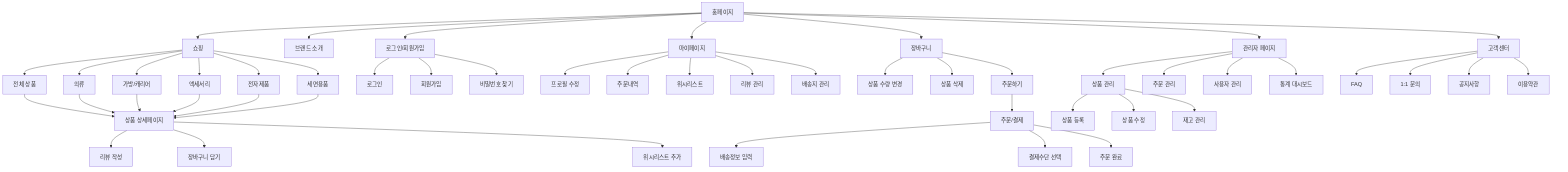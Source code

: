 graph TD
    A[홈페이지] --> B[쇼핑]
    A --> C[브랜드 소개]
    A --> D[고객센터]
    A --> E[로그인/회원가입]
    
    B --> B1[전체 상품]
    B --> B2[의류]
    B --> B3[가방/캐리어]
    B --> B4[액세서리]
    B --> B5[전자제품]
    B --> B6[세면용품]
    
    B1 --> B1a[상품 상세페이지]
    B2 --> B1a
    B3 --> B1a
    B4 --> B1a
    B5 --> B1a
    B6 --> B1a
    
    B1a --> B1a1[리뷰 작성]
    B1a --> B1a2[장바구니 담기]
    B1a --> B1a3[위시리스트 추가]
    
    E --> E1[로그인]
    E --> E2[회원가입]
    E --> E3[비밀번호 찾기]
    
    A --> F[마이페이지]
    F --> F1[프로필 수정]
    F --> F2[주문내역]
    F --> F3[위시리스트]
    F --> F4[리뷰 관리]
    F --> F5[배송지 관리]
    
    A --> G[장바구니]
    G --> G1[상품 수량 변경]
    G --> G2[상품 삭제]
    G --> G3[주문하기]
    
    G3 --> H[주문/결제]
    H --> H1[배송정보 입력]
    H --> H2[결제수단 선택]
    H --> H3[주문 완료]
    
    A --> I[관리자 페이지]
    I --> I1[상품 관리]
    I --> I2[주문 관리]
    I --> I3[사용자 관리]
    I --> I4[통계 대시보드]
    
    I1 --> I1a[상품 등록]
    I1 --> I1b[상품 수정]
    I1 --> I1c[재고 관리]
    
    D --> D1[FAQ]
    D --> D2[1:1 문의]
    D --> D3[공지사항]
    D --> D4[이용약관]